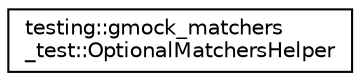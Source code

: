 digraph "Graphical Class Hierarchy"
{
  edge [fontname="Helvetica",fontsize="10",labelfontname="Helvetica",labelfontsize="10"];
  node [fontname="Helvetica",fontsize="10",shape=record];
  rankdir="LR";
  Node0 [label="testing::gmock_matchers\l_test::OptionalMatchersHelper",height=0.2,width=0.4,color="black", fillcolor="white", style="filled",URL="$classtesting_1_1gmock__matchers__test_1_1OptionalMatchersHelper.html"];
}

